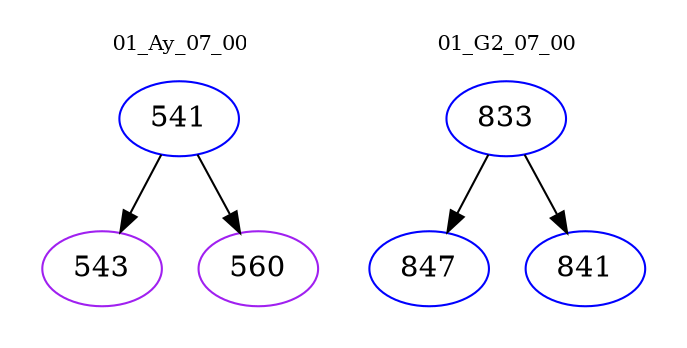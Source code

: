 digraph{
subgraph cluster_0 {
color = white
label = "01_Ay_07_00";
fontsize=10;
T0_541 [label="541", color="blue"]
T0_541 -> T0_543 [color="black"]
T0_543 [label="543", color="purple"]
T0_541 -> T0_560 [color="black"]
T0_560 [label="560", color="purple"]
}
subgraph cluster_1 {
color = white
label = "01_G2_07_00";
fontsize=10;
T1_833 [label="833", color="blue"]
T1_833 -> T1_847 [color="black"]
T1_847 [label="847", color="blue"]
T1_833 -> T1_841 [color="black"]
T1_841 [label="841", color="blue"]
}
}
